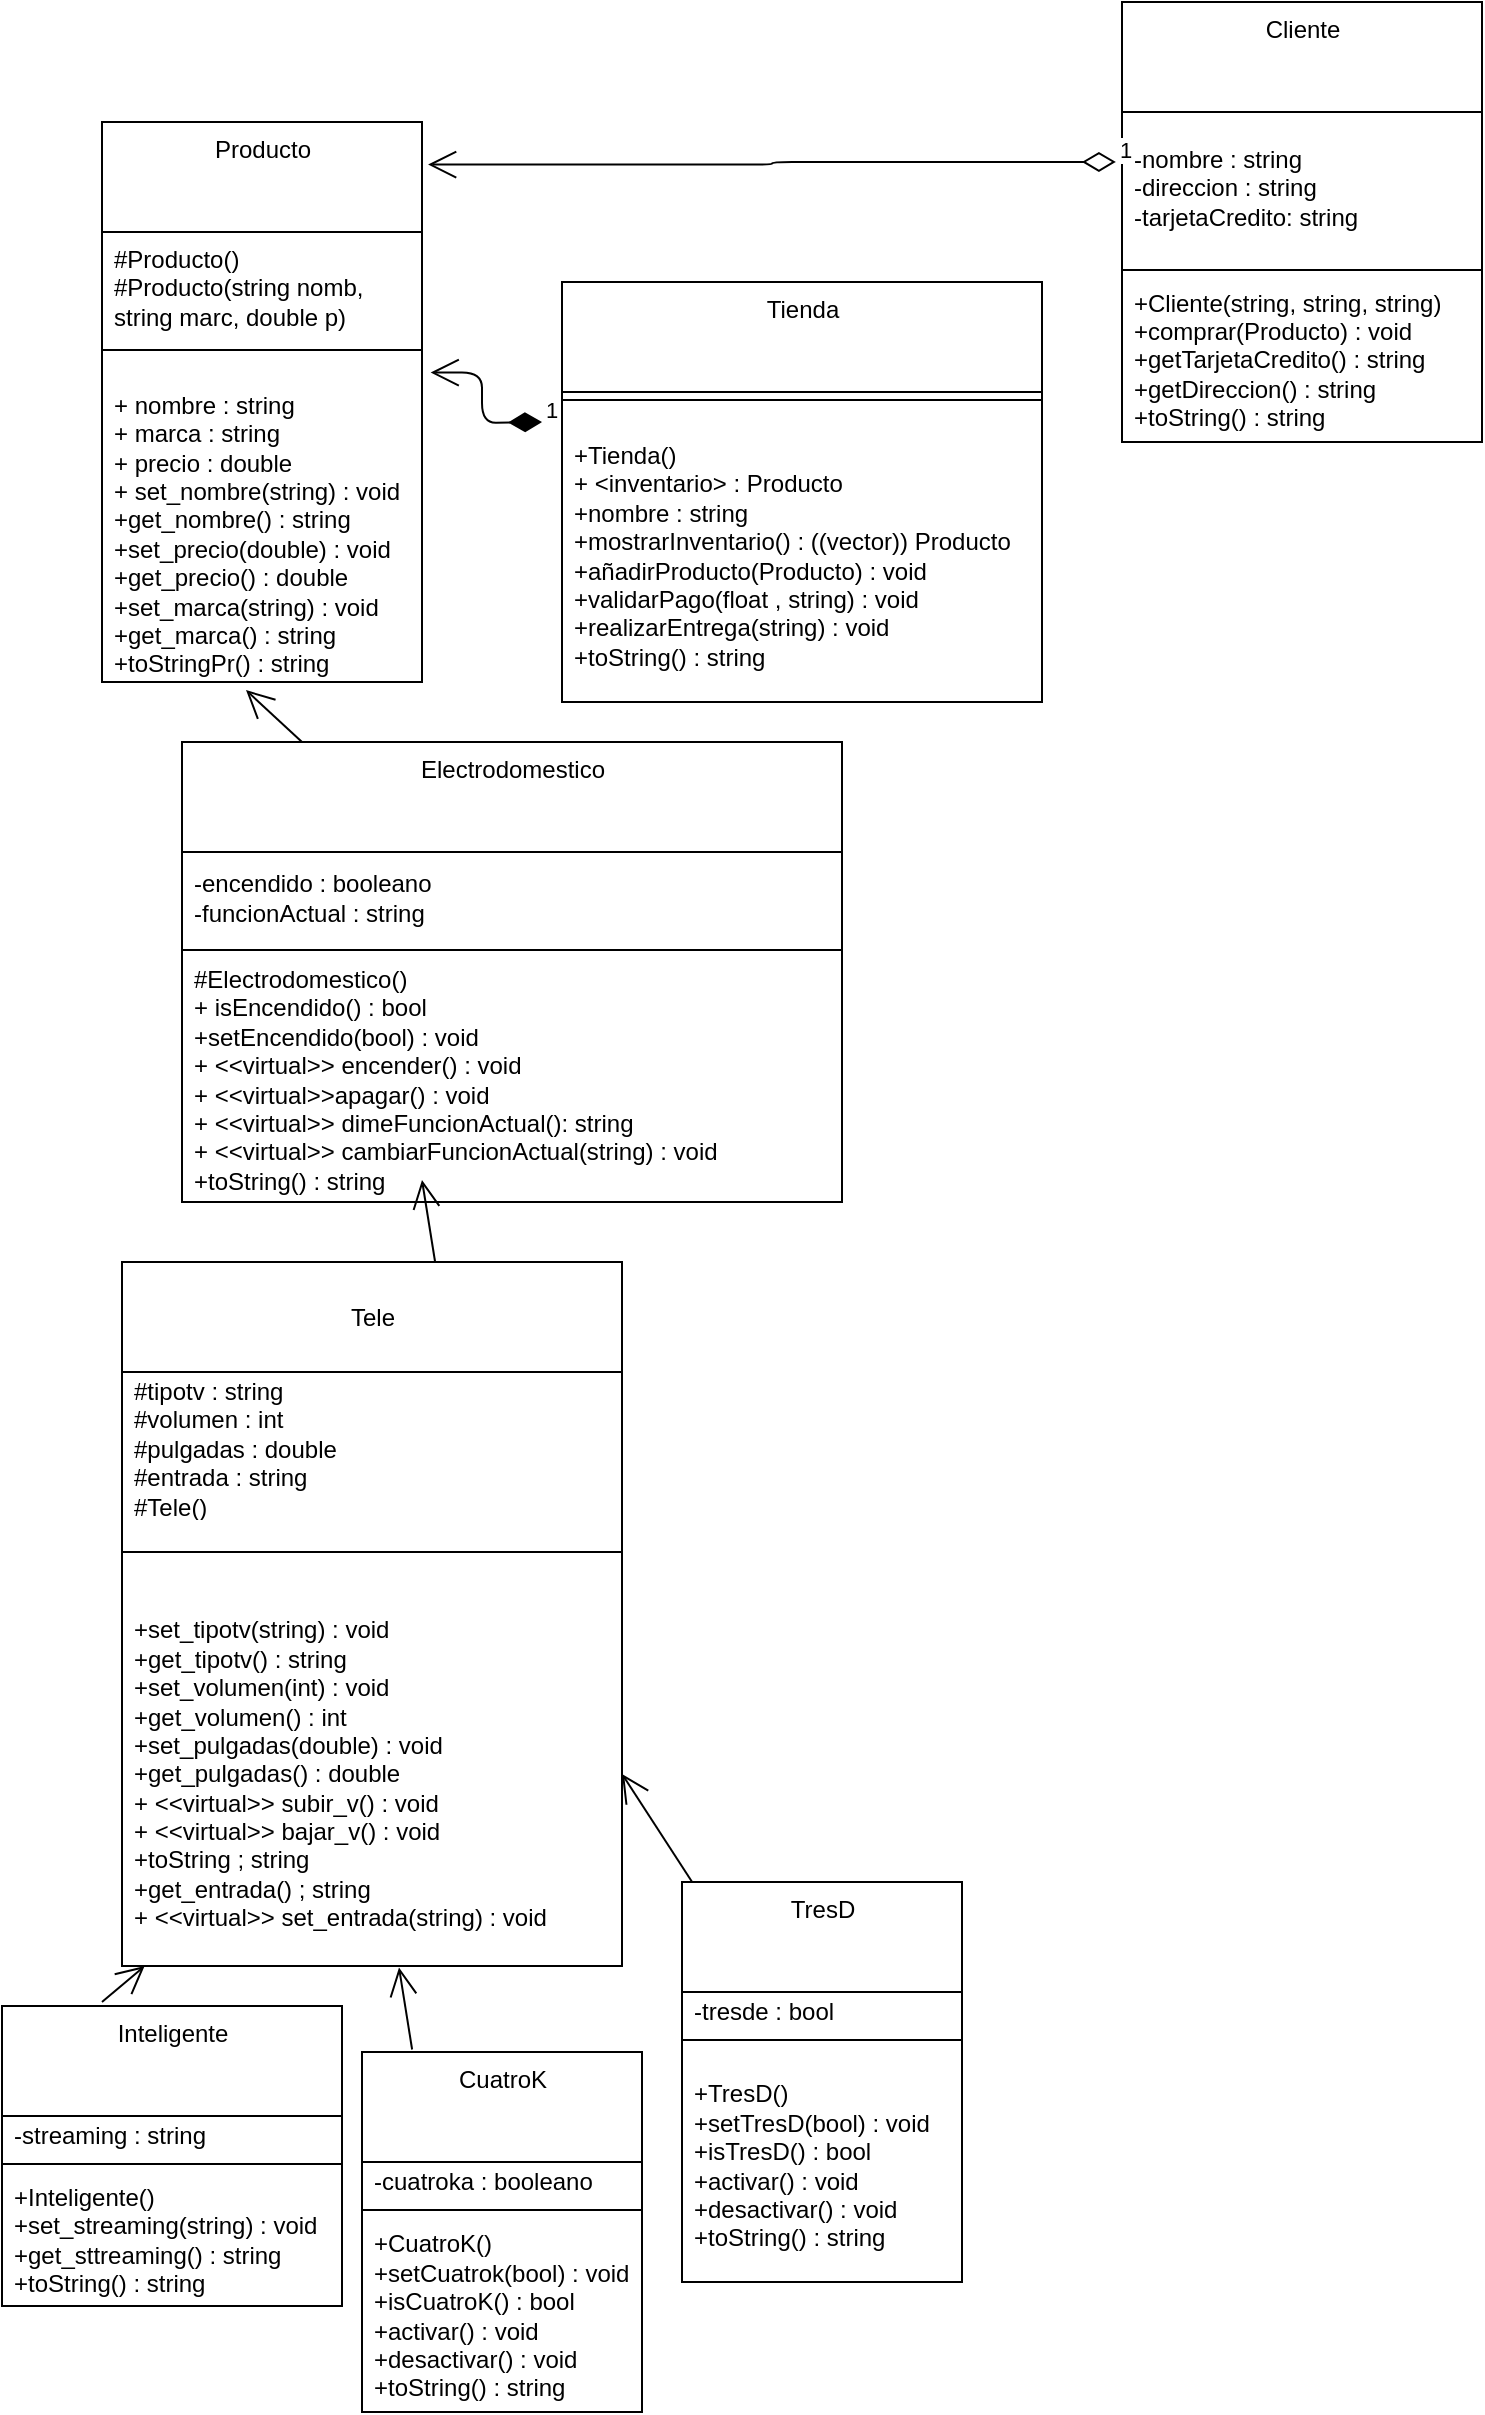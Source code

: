 <mxfile>
    <diagram id="J8T0WZJpPke6p9cKtISh" name="Página-1">
        <mxGraphModel dx="1045" dy="1520" grid="1" gridSize="10" guides="1" tooltips="1" connect="1" arrows="1" fold="1" page="1" pageScale="1" pageWidth="827" pageHeight="1169" math="0" shadow="0">
            <root>
                <mxCell id="0"/>
                <mxCell id="1" parent="0"/>
                <mxCell id="10" value="&lt;br&gt;Tele" style="swimlane;fontStyle=0;align=center;verticalAlign=top;childLayout=stackLayout;horizontal=1;startSize=55;horizontalStack=0;resizeParent=1;resizeParentMax=0;resizeLast=0;collapsible=0;marginBottom=0;html=1;" parent="1" vertex="1">
                    <mxGeometry x="90" y="530" width="250" height="352" as="geometry"/>
                </mxCell>
                <mxCell id="11" value="#tipotv : string&lt;br&gt;#volumen : int&lt;br&gt;#pulgadas : double&lt;br&gt;#entrada : string&lt;br&gt;#Tele()" style="text;html=1;strokeColor=none;fillColor=none;align=left;verticalAlign=middle;spacingLeft=4;spacingRight=4;overflow=hidden;rotatable=0;points=[[0,0.5],[1,0.5]];portConstraint=eastwest;" parent="10" vertex="1">
                    <mxGeometry y="55" width="250" height="75" as="geometry"/>
                </mxCell>
                <mxCell id="13" value="" style="line;strokeWidth=1;fillColor=none;align=left;verticalAlign=middle;spacingTop=-1;spacingLeft=3;spacingRight=3;rotatable=0;labelPosition=right;points=[];portConstraint=eastwest;" parent="10" vertex="1">
                    <mxGeometry y="130" width="250" height="30" as="geometry"/>
                </mxCell>
                <mxCell id="14" value="+set_tipotv(string) : void&lt;br&gt;+get_tipotv() : string&lt;br&gt;+set_volumen(int) : void&lt;br&gt;+get_volumen() : int&lt;br&gt;+set_pulgadas(double) : void&lt;br&gt;+get_pulgadas() : double&lt;br&gt;+&amp;nbsp;&amp;lt;&amp;lt;virtual&amp;gt;&amp;gt;&amp;nbsp;subir_v() : void&lt;br&gt;+&amp;nbsp;&amp;lt;&amp;lt;virtual&amp;gt;&amp;gt;&amp;nbsp;bajar_v() : void&lt;br&gt;+toString ; string&lt;br&gt;+get_entrada() ; string&lt;br&gt;+&amp;nbsp;&amp;lt;&amp;lt;virtual&amp;gt;&amp;gt;&amp;nbsp;set_entrada(string) : void" style="text;html=1;strokeColor=none;fillColor=none;align=left;verticalAlign=middle;spacingLeft=4;spacingRight=4;overflow=hidden;rotatable=0;points=[[0,0.5],[1,0.5]];portConstraint=eastwest;" parent="10" vertex="1">
                    <mxGeometry y="160" width="250" height="192" as="geometry"/>
                </mxCell>
                <mxCell id="15" value="CuatroK" style="swimlane;fontStyle=0;align=center;verticalAlign=top;childLayout=stackLayout;horizontal=1;startSize=55;horizontalStack=0;resizeParent=1;resizeParentMax=0;resizeLast=0;collapsible=0;marginBottom=0;html=1;" parent="1" vertex="1">
                    <mxGeometry x="210" y="925" width="140" height="180" as="geometry"/>
                </mxCell>
                <mxCell id="16" value="-cuatroka : booleano" style="text;html=1;strokeColor=none;fillColor=none;align=left;verticalAlign=middle;spacingLeft=4;spacingRight=4;overflow=hidden;rotatable=0;points=[[0,0.5],[1,0.5]];portConstraint=eastwest;" parent="15" vertex="1">
                    <mxGeometry y="55" width="140" height="20" as="geometry"/>
                </mxCell>
                <mxCell id="18" value="" style="line;strokeWidth=1;fillColor=none;align=left;verticalAlign=middle;spacingTop=-1;spacingLeft=3;spacingRight=3;rotatable=0;labelPosition=right;points=[];portConstraint=eastwest;" parent="15" vertex="1">
                    <mxGeometry y="75" width="140" height="8" as="geometry"/>
                </mxCell>
                <mxCell id="19" value="+CuatroK()&lt;br&gt;+setCuatrok(bool) : void&lt;br&gt;+isCuatroK() : bool&lt;br&gt;+activar() : void&lt;br&gt;+desactivar() : void&lt;br&gt;+toString() : string" style="text;html=1;strokeColor=none;fillColor=none;align=left;verticalAlign=middle;spacingLeft=4;spacingRight=4;overflow=hidden;rotatable=0;points=[[0,0.5],[1,0.5]];portConstraint=eastwest;" parent="15" vertex="1">
                    <mxGeometry y="83" width="140" height="97" as="geometry"/>
                </mxCell>
                <mxCell id="20" value="TresD" style="swimlane;fontStyle=0;align=center;verticalAlign=top;childLayout=stackLayout;horizontal=1;startSize=55;horizontalStack=0;resizeParent=1;resizeParentMax=0;resizeLast=0;collapsible=0;marginBottom=0;html=1;" parent="1" vertex="1">
                    <mxGeometry x="370" y="840" width="140" height="200" as="geometry"/>
                </mxCell>
                <mxCell id="21" value="-tresde : bool" style="text;html=1;strokeColor=none;fillColor=none;align=left;verticalAlign=middle;spacingLeft=4;spacingRight=4;overflow=hidden;rotatable=0;points=[[0,0.5],[1,0.5]];portConstraint=eastwest;" parent="20" vertex="1">
                    <mxGeometry y="55" width="140" height="20" as="geometry"/>
                </mxCell>
                <mxCell id="23" value="" style="line;strokeWidth=1;fillColor=none;align=left;verticalAlign=middle;spacingTop=-1;spacingLeft=3;spacingRight=3;rotatable=0;labelPosition=right;points=[];portConstraint=eastwest;" parent="20" vertex="1">
                    <mxGeometry y="75" width="140" height="8" as="geometry"/>
                </mxCell>
                <mxCell id="24" value="+TresD()&lt;br&gt;+setTresD(bool) : void&lt;br&gt;+isTresD() : bool&lt;br&gt;+activar() : void&lt;br&gt;+desactivar() : void&lt;br&gt;+toString() : string" style="text;html=1;strokeColor=none;fillColor=none;align=left;verticalAlign=middle;spacingLeft=4;spacingRight=4;overflow=hidden;rotatable=0;points=[[0,0.5],[1,0.5]];portConstraint=eastwest;" parent="20" vertex="1">
                    <mxGeometry y="83" width="140" height="117" as="geometry"/>
                </mxCell>
                <mxCell id="25" value="Inteligente" style="swimlane;fontStyle=0;align=center;verticalAlign=top;childLayout=stackLayout;horizontal=1;startSize=55;horizontalStack=0;resizeParent=1;resizeParentMax=0;resizeLast=0;collapsible=0;marginBottom=0;html=1;" parent="1" vertex="1">
                    <mxGeometry x="30" y="902" width="170" height="150" as="geometry"/>
                </mxCell>
                <mxCell id="26" value="-streaming : string" style="text;html=1;strokeColor=none;fillColor=none;align=left;verticalAlign=middle;spacingLeft=4;spacingRight=4;overflow=hidden;rotatable=0;points=[[0,0.5],[1,0.5]];portConstraint=eastwest;" parent="25" vertex="1">
                    <mxGeometry y="55" width="170" height="20" as="geometry"/>
                </mxCell>
                <mxCell id="28" value="" style="line;strokeWidth=1;fillColor=none;align=left;verticalAlign=middle;spacingTop=-1;spacingLeft=3;spacingRight=3;rotatable=0;labelPosition=right;points=[];portConstraint=eastwest;" parent="25" vertex="1">
                    <mxGeometry y="75" width="170" height="8" as="geometry"/>
                </mxCell>
                <mxCell id="29" value="+Inteligente()&lt;br&gt;+set_streaming(string) : void&lt;br&gt;+get_sttreaming() : string&lt;br&gt;+toString() : string" style="text;html=1;strokeColor=none;fillColor=none;align=left;verticalAlign=middle;spacingLeft=4;spacingRight=4;overflow=hidden;rotatable=0;points=[[0,0.5],[1,0.5]];portConstraint=eastwest;" parent="25" vertex="1">
                    <mxGeometry y="83" width="170" height="67" as="geometry"/>
                </mxCell>
                <mxCell id="32" value="" style="endArrow=open;endFill=1;endSize=12;html=1;" parent="1" target="14" edge="1">
                    <mxGeometry width="160" relative="1" as="geometry">
                        <mxPoint x="80" y="900" as="sourcePoint"/>
                        <mxPoint x="90.06" y="702" as="targetPoint"/>
                    </mxGeometry>
                </mxCell>
                <mxCell id="34" value="" style="endArrow=open;endFill=1;endSize=12;html=1;entryX=1;entryY=0.5;entryDx=0;entryDy=0;" parent="1" source="20" target="14" edge="1">
                    <mxGeometry width="160" relative="1" as="geometry">
                        <mxPoint x="390" y="758" as="sourcePoint"/>
                        <mxPoint x="390.06" y="705" as="targetPoint"/>
                    </mxGeometry>
                </mxCell>
                <mxCell id="35" value="Cliente" style="swimlane;fontStyle=0;align=center;verticalAlign=top;childLayout=stackLayout;horizontal=1;startSize=55;horizontalStack=0;resizeParent=1;resizeParentMax=0;resizeLast=0;collapsible=0;marginBottom=0;html=1;" parent="1" vertex="1">
                    <mxGeometry x="590" y="-100" width="180" height="220" as="geometry"/>
                </mxCell>
                <mxCell id="36" value="-nombre : string&lt;br&gt;-direccion : string&lt;br&gt;-tarjetaCredito: string" style="text;html=1;strokeColor=none;fillColor=none;align=left;verticalAlign=middle;spacingLeft=4;spacingRight=4;overflow=hidden;rotatable=0;points=[[0,0.5],[1,0.5]];portConstraint=eastwest;" parent="35" vertex="1">
                    <mxGeometry y="55" width="180" height="75" as="geometry"/>
                </mxCell>
                <mxCell id="38" value="" style="line;strokeWidth=1;fillColor=none;align=left;verticalAlign=middle;spacingTop=-1;spacingLeft=3;spacingRight=3;rotatable=0;labelPosition=right;points=[];portConstraint=eastwest;" parent="35" vertex="1">
                    <mxGeometry y="130" width="180" height="8" as="geometry"/>
                </mxCell>
                <mxCell id="39" value="+Cliente(string, string, string)&lt;br&gt;+comprar(Producto) : void&lt;br&gt;+getTarjetaCredito() : string&lt;br&gt;+getDireccion() : string&lt;br&gt;+toString() : string" style="text;html=1;strokeColor=none;fillColor=none;align=left;verticalAlign=middle;spacingLeft=4;spacingRight=4;overflow=hidden;rotatable=0;points=[[0,0.5],[1,0.5]];portConstraint=eastwest;" parent="35" vertex="1">
                    <mxGeometry y="138" width="180" height="82" as="geometry"/>
                </mxCell>
                <mxCell id="40" value="Producto" style="swimlane;fontStyle=0;align=center;verticalAlign=top;childLayout=stackLayout;horizontal=1;startSize=55;horizontalStack=0;resizeParent=1;resizeParentMax=0;resizeLast=0;collapsible=0;marginBottom=0;html=1;" parent="1" vertex="1">
                    <mxGeometry x="80" y="-40" width="160" height="280" as="geometry"/>
                </mxCell>
                <mxCell id="41" value="#Producto()&lt;br&gt;#Producto(string nomb,&lt;br&gt;string marc, double p)" style="text;html=1;strokeColor=none;fillColor=none;align=left;verticalAlign=middle;spacingLeft=4;spacingRight=4;overflow=hidden;rotatable=0;points=[[0,0.5],[1,0.5]];portConstraint=eastwest;" parent="40" vertex="1">
                    <mxGeometry y="55" width="160" height="55" as="geometry"/>
                </mxCell>
                <mxCell id="43" value="" style="line;strokeWidth=1;fillColor=none;align=left;verticalAlign=middle;spacingTop=-1;spacingLeft=3;spacingRight=3;rotatable=0;labelPosition=right;points=[];portConstraint=eastwest;" parent="40" vertex="1">
                    <mxGeometry y="110" width="160" height="8" as="geometry"/>
                </mxCell>
                <mxCell id="44" value="&lt;br&gt;+ nombre : string&lt;br&gt;+ marca : string&lt;br&gt;+ precio : double&lt;br&gt;+ set_nombre(string) : void&lt;br&gt;+get_nombre() : string&lt;br&gt;+set_precio(double) : void&lt;br&gt;+get_precio() : double&lt;br&gt;+set_marca(string) : void&lt;br&gt;+get_marca() : string&lt;br&gt;+toStringPr() : string" style="text;html=1;strokeColor=none;fillColor=none;align=left;verticalAlign=middle;spacingLeft=4;spacingRight=4;overflow=hidden;rotatable=0;points=[[0,0.5],[1,0.5]];portConstraint=eastwest;" parent="40" vertex="1">
                    <mxGeometry y="118" width="160" height="162" as="geometry"/>
                </mxCell>
                <mxCell id="45" value="Electrodomestico" style="swimlane;fontStyle=0;align=center;verticalAlign=top;childLayout=stackLayout;horizontal=1;startSize=55;horizontalStack=0;resizeParent=1;resizeParentMax=0;resizeLast=0;collapsible=0;marginBottom=0;html=1;" parent="1" vertex="1">
                    <mxGeometry x="120" y="270" width="330" height="230" as="geometry"/>
                </mxCell>
                <mxCell id="57" value="" style="endArrow=open;endFill=1;endSize=12;html=1;entryX=0.45;entryY=1.025;entryDx=0;entryDy=0;entryPerimeter=0;" parent="45" target="44" edge="1">
                    <mxGeometry width="160" relative="1" as="geometry">
                        <mxPoint x="60" as="sourcePoint"/>
                        <mxPoint x="220" as="targetPoint"/>
                    </mxGeometry>
                </mxCell>
                <mxCell id="46" value="-encendido : booleano&lt;br&gt;-funcionActual : string" style="text;html=1;strokeColor=none;fillColor=none;align=left;verticalAlign=middle;spacingLeft=4;spacingRight=4;overflow=hidden;rotatable=0;points=[[0,0.5],[1,0.5]];portConstraint=eastwest;" parent="45" vertex="1">
                    <mxGeometry y="55" width="330" height="45" as="geometry"/>
                </mxCell>
                <mxCell id="48" value="" style="line;strokeWidth=1;fillColor=none;align=left;verticalAlign=middle;spacingTop=-1;spacingLeft=3;spacingRight=3;rotatable=0;labelPosition=right;points=[];portConstraint=eastwest;" parent="45" vertex="1">
                    <mxGeometry y="100" width="330" height="8" as="geometry"/>
                </mxCell>
                <mxCell id="49" value="#Electrodomestico()&lt;br&gt;+ isEncendido() : bool&lt;br&gt;+setEncendido(bool) : void&lt;br&gt;+&amp;nbsp;&amp;lt;&amp;lt;virtual&amp;gt;&amp;gt;&amp;nbsp;encender() : void&lt;br&gt;+&amp;nbsp;&amp;lt;&amp;lt;virtual&amp;gt;&amp;gt;apagar() : void&lt;br&gt;+ &amp;lt;&amp;lt;virtual&amp;gt;&amp;gt; dimeFuncionActual(): string&lt;br&gt;+ &amp;lt;&amp;lt;virtual&amp;gt;&amp;gt; cambiarFuncionActual(string) : void&lt;br&gt;+toString() : string" style="text;html=1;strokeColor=none;fillColor=none;align=left;verticalAlign=middle;spacingLeft=4;spacingRight=4;overflow=hidden;rotatable=0;points=[[0,0.5],[1,0.5]];portConstraint=eastwest;" parent="45" vertex="1">
                    <mxGeometry y="108" width="330" height="122" as="geometry"/>
                </mxCell>
                <mxCell id="52" value="Tienda" style="swimlane;fontStyle=0;align=center;verticalAlign=top;childLayout=stackLayout;horizontal=1;startSize=55;horizontalStack=0;resizeParent=1;resizeParentMax=0;resizeLast=0;collapsible=0;marginBottom=0;html=1;" parent="1" vertex="1">
                    <mxGeometry x="310" y="40" width="240" height="210" as="geometry"/>
                </mxCell>
                <mxCell id="55" value="" style="line;strokeWidth=1;fillColor=none;align=left;verticalAlign=middle;spacingTop=-1;spacingLeft=3;spacingRight=3;rotatable=0;labelPosition=right;points=[];portConstraint=eastwest;" parent="52" vertex="1">
                    <mxGeometry y="55" width="240" height="8" as="geometry"/>
                </mxCell>
                <mxCell id="56" value="+Tienda()&amp;nbsp;&lt;br&gt;+ &amp;lt;inventario&amp;gt; : Producto&lt;br&gt;+nombre : string&lt;br&gt;+mostrarInventario() : ((vector)) Producto&amp;nbsp;&lt;br&gt;+añadirProducto(Producto) : void&lt;br&gt;+validarPago(float , string) : void&lt;br&gt;+realizarEntrega(string) : void&lt;br&gt;+toString() : string" style="text;html=1;strokeColor=none;fillColor=none;align=left;verticalAlign=middle;spacingLeft=4;spacingRight=4;overflow=hidden;rotatable=0;points=[[0,0.5],[1,0.5]];portConstraint=eastwest;" parent="52" vertex="1">
                    <mxGeometry y="63" width="240" height="147" as="geometry"/>
                </mxCell>
                <mxCell id="58" value="" style="endArrow=open;endFill=1;endSize=12;html=1;entryX=0.554;entryY=1.004;entryDx=0;entryDy=0;entryPerimeter=0;exitX=0.179;exitY=-0.007;exitDx=0;exitDy=0;exitPerimeter=0;" parent="1" source="15" target="14" edge="1">
                    <mxGeometry width="160" relative="1" as="geometry">
                        <mxPoint x="230" y="850" as="sourcePoint"/>
                        <mxPoint x="280" y="813.929" as="targetPoint"/>
                    </mxGeometry>
                </mxCell>
                <mxCell id="60" value="1" style="endArrow=open;html=1;endSize=12;startArrow=diamondThin;startSize=14;startFill=1;edgeStyle=orthogonalEdgeStyle;align=left;verticalAlign=bottom;entryX=1.027;entryY=0.045;entryDx=0;entryDy=0;entryPerimeter=0;" parent="1" target="44" edge="1">
                    <mxGeometry x="-1" y="3" relative="1" as="geometry">
                        <mxPoint x="300" y="110" as="sourcePoint"/>
                        <mxPoint x="460" y="110" as="targetPoint"/>
                    </mxGeometry>
                </mxCell>
                <mxCell id="61" value="1" style="endArrow=open;html=1;endSize=12;startArrow=diamondThin;startSize=14;startFill=0;edgeStyle=orthogonalEdgeStyle;align=left;verticalAlign=bottom;exitX=-0.017;exitY=0.333;exitDx=0;exitDy=0;exitPerimeter=0;entryX=1.019;entryY=0.076;entryDx=0;entryDy=0;entryPerimeter=0;" parent="1" source="36" target="40" edge="1">
                    <mxGeometry x="-1" y="3" relative="1" as="geometry">
                        <mxPoint x="310" y="-110" as="sourcePoint"/>
                        <mxPoint x="470" y="-110" as="targetPoint"/>
                    </mxGeometry>
                </mxCell>
                <mxCell id="66" value="" style="endArrow=open;endFill=1;endSize=12;html=1;entryX=0.554;entryY=1.004;entryDx=0;entryDy=0;entryPerimeter=0;exitX=0.179;exitY=-0.007;exitDx=0;exitDy=0;exitPerimeter=0;" edge="1" parent="1">
                    <mxGeometry width="160" relative="1" as="geometry">
                        <mxPoint x="246.56" y="530.0" as="sourcePoint"/>
                        <mxPoint x="240" y="489.028" as="targetPoint"/>
                    </mxGeometry>
                </mxCell>
            </root>
        </mxGraphModel>
    </diagram>
</mxfile>
